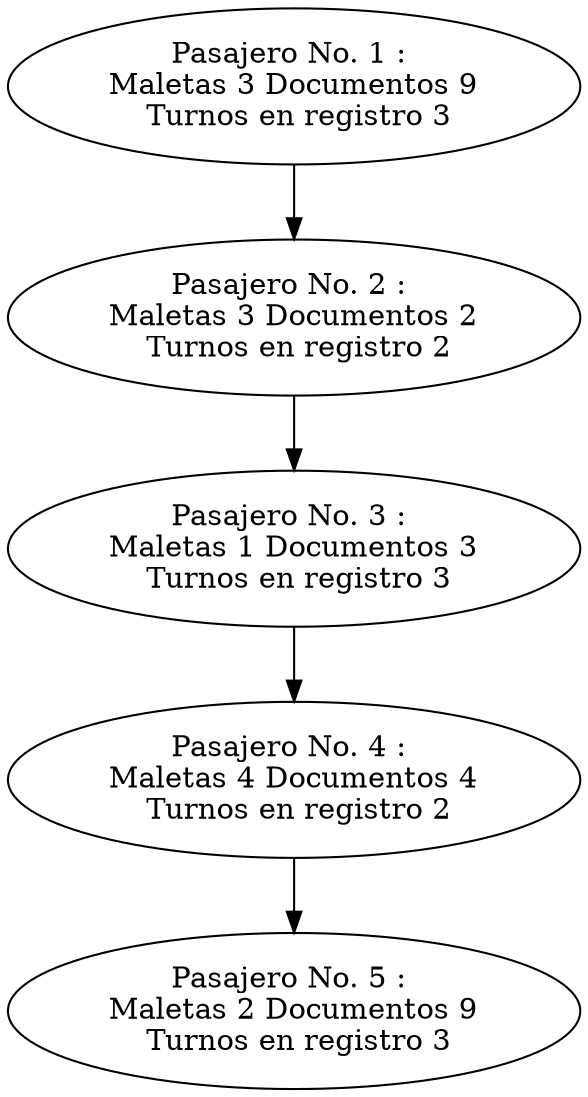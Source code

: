 digraph listadoble {
nodo1839876793[label="Pasajero No. 1 : 
Maletas 3 Documentos 9
 Turnos en registro 3"];
nodo1839876793->nodo1352836116;
nodo1352836116[label="Pasajero No. 2 : 
Maletas 3 Documentos 2
 Turnos en registro 2"];
nodo1352836116->nodo318484527;
nodo318484527[label="Pasajero No. 3 : 
Maletas 1 Documentos 3
 Turnos en registro 3"];
nodo318484527->nodo1859729758;
nodo1859729758[label="Pasajero No. 4 : 
Maletas 4 Documentos 4
 Turnos en registro 2"];
nodo1859729758->nodo1369004478;
nodo1369004478[label="Pasajero No. 5 : 
Maletas 2 Documentos 9
 Turnos en registro 3"];

}
